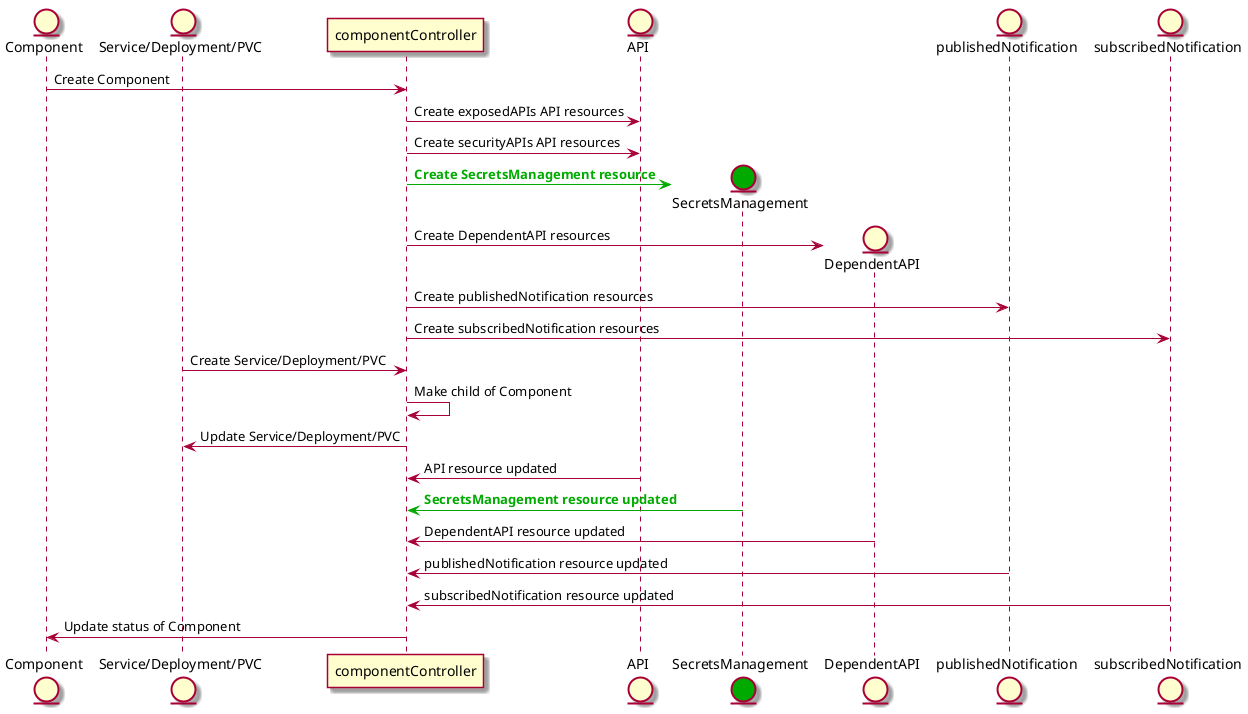 @startuml
skin rose 

entity Component
entity "Service/Deployment/PVC"
participant componentController
entity API
entity SecretsManagement #00AA00
entity DependentAPI 
entity publishedNotification
entity subscribedNotification

Component-> componentController: Create Component
componentController -> API: Create exposedAPIs API resources
componentController -> API: Create securityAPIs API resources
componentController -[#00AA00]> SecretsManagement **: <b><color:#00AA00>Create SecretsManagement resource</color></b>
componentController -> DependentAPI **: Create DependentAPI resources
componentController -> publishedNotification: Create publishedNotification resources
componentController -> subscribedNotification: Create subscribedNotification resources


"Service/Deployment/PVC"-> componentController: Create Service/Deployment/PVC
componentController-> componentController: Make child of Component
componentController-> "Service/Deployment/PVC": Update Service/Deployment/PVC

API-> componentController: API resource updated 
SecretsManagement-[#00AA00]> componentController : <b><color:#00AA00>SecretsManagement resource updated</color></b> 
DependentAPI-> componentController : DependentAPI resource updated 
publishedNotification-> componentController: publishedNotification resource updated 
subscribedNotification-> componentController: subscribedNotification resource updated 
componentController -> Component: Update status of Component

@enduml